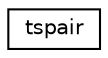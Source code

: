 digraph "Graphical Class Hierarchy"
{
  edge [fontname="Helvetica",fontsize="10",labelfontname="Helvetica",labelfontsize="10"];
  node [fontname="Helvetica",fontsize="10",shape=record];
  rankdir="LR";
  Node1 [label="tspair",height=0.2,width=0.4,color="black", fillcolor="white", style="filled",URL="$structtspair.html"];
}
